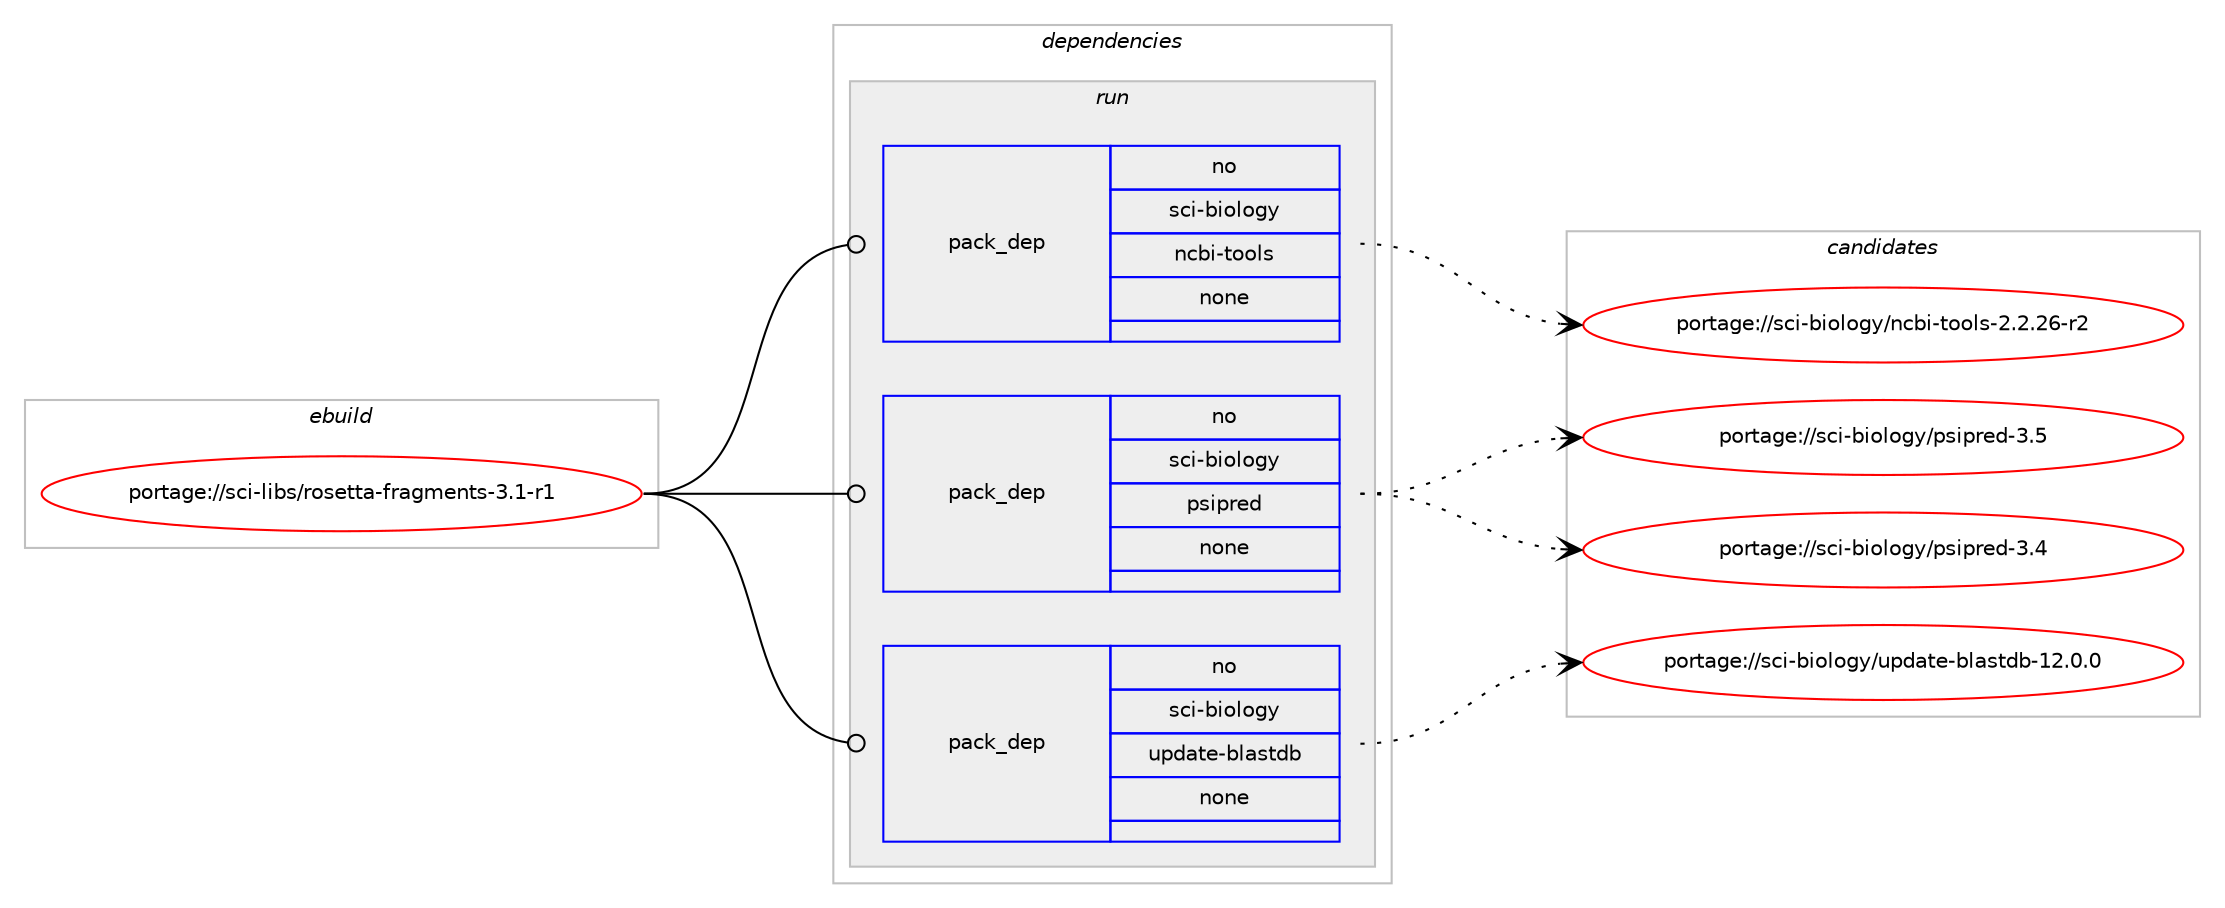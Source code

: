 digraph prolog {

# *************
# Graph options
# *************

newrank=true;
concentrate=true;
compound=true;
graph [rankdir=LR,fontname=Helvetica,fontsize=10,ranksep=1.5];#, ranksep=2.5, nodesep=0.2];
edge  [arrowhead=vee];
node  [fontname=Helvetica,fontsize=10];

# **********
# The ebuild
# **********

subgraph cluster_leftcol {
color=gray;
rank=same;
label=<<i>ebuild</i>>;
id [label="portage://sci-libs/rosetta-fragments-3.1-r1", color=red, width=4, href="../sci-libs/rosetta-fragments-3.1-r1.svg"];
}

# ****************
# The dependencies
# ****************

subgraph cluster_midcol {
color=gray;
label=<<i>dependencies</i>>;
subgraph cluster_compile {
fillcolor="#eeeeee";
style=filled;
label=<<i>compile</i>>;
}
subgraph cluster_compileandrun {
fillcolor="#eeeeee";
style=filled;
label=<<i>compile and run</i>>;
}
subgraph cluster_run {
fillcolor="#eeeeee";
style=filled;
label=<<i>run</i>>;
subgraph pack37148 {
dependency48191 [label=<<TABLE BORDER="0" CELLBORDER="1" CELLSPACING="0" CELLPADDING="4" WIDTH="220"><TR><TD ROWSPAN="6" CELLPADDING="30">pack_dep</TD></TR><TR><TD WIDTH="110">no</TD></TR><TR><TD>sci-biology</TD></TR><TR><TD>ncbi-tools</TD></TR><TR><TD>none</TD></TR><TR><TD></TD></TR></TABLE>>, shape=none, color=blue];
}
id:e -> dependency48191:w [weight=20,style="solid",arrowhead="odot"];
subgraph pack37149 {
dependency48192 [label=<<TABLE BORDER="0" CELLBORDER="1" CELLSPACING="0" CELLPADDING="4" WIDTH="220"><TR><TD ROWSPAN="6" CELLPADDING="30">pack_dep</TD></TR><TR><TD WIDTH="110">no</TD></TR><TR><TD>sci-biology</TD></TR><TR><TD>psipred</TD></TR><TR><TD>none</TD></TR><TR><TD></TD></TR></TABLE>>, shape=none, color=blue];
}
id:e -> dependency48192:w [weight=20,style="solid",arrowhead="odot"];
subgraph pack37150 {
dependency48193 [label=<<TABLE BORDER="0" CELLBORDER="1" CELLSPACING="0" CELLPADDING="4" WIDTH="220"><TR><TD ROWSPAN="6" CELLPADDING="30">pack_dep</TD></TR><TR><TD WIDTH="110">no</TD></TR><TR><TD>sci-biology</TD></TR><TR><TD>update-blastdb</TD></TR><TR><TD>none</TD></TR><TR><TD></TD></TR></TABLE>>, shape=none, color=blue];
}
id:e -> dependency48193:w [weight=20,style="solid",arrowhead="odot"];
}
}

# **************
# The candidates
# **************

subgraph cluster_choices {
rank=same;
color=gray;
label=<<i>candidates</i>>;

subgraph choice37148 {
color=black;
nodesep=1;
choice11599105459810511110811110312147110999810545116111111108115455046504650544511450 [label="portage://sci-biology/ncbi-tools-2.2.26-r2", color=red, width=4,href="../sci-biology/ncbi-tools-2.2.26-r2.svg"];
dependency48191:e -> choice11599105459810511110811110312147110999810545116111111108115455046504650544511450:w [style=dotted,weight="100"];
}
subgraph choice37149 {
color=black;
nodesep=1;
choice1159910545981051111081111031214711211510511211410110045514653 [label="portage://sci-biology/psipred-3.5", color=red, width=4,href="../sci-biology/psipred-3.5.svg"];
choice1159910545981051111081111031214711211510511211410110045514652 [label="portage://sci-biology/psipred-3.4", color=red, width=4,href="../sci-biology/psipred-3.4.svg"];
dependency48192:e -> choice1159910545981051111081111031214711211510511211410110045514653:w [style=dotted,weight="100"];
dependency48192:e -> choice1159910545981051111081111031214711211510511211410110045514652:w [style=dotted,weight="100"];
}
subgraph choice37150 {
color=black;
nodesep=1;
choice11599105459810511110811110312147117112100971161014598108971151161009845495046484648 [label="portage://sci-biology/update-blastdb-12.0.0", color=red, width=4,href="../sci-biology/update-blastdb-12.0.0.svg"];
dependency48193:e -> choice11599105459810511110811110312147117112100971161014598108971151161009845495046484648:w [style=dotted,weight="100"];
}
}

}
